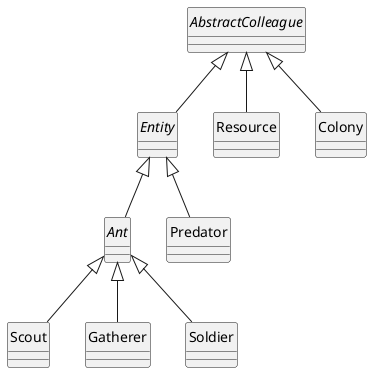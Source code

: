 @startuml

hide stereotypes
hide circle

abstract class AbstractColleague
abstract class Entity
abstract class Ant
class Scout
class Gatherer
class Soldier
class Predator
class Resource
class Colony

AbstractColleague <|-- Entity
Entity <|-- Ant
Ant <|-- Scout
Ant <|-- Gatherer
Ant <|-- Soldier
Entity <|-- Predator
AbstractColleague <|-- Resource
AbstractColleague <|-- Colony

@enduml